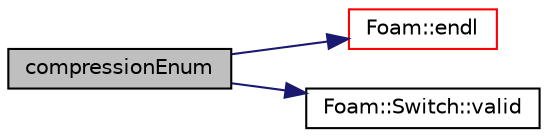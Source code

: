 digraph "compressionEnum"
{
  bgcolor="transparent";
  edge [fontname="Helvetica",fontsize="10",labelfontname="Helvetica",labelfontsize="10"];
  node [fontname="Helvetica",fontsize="10",shape=record];
  rankdir="LR";
  Node33164 [label="compressionEnum",height=0.2,width=0.4,color="black", fillcolor="grey75", style="filled", fontcolor="black"];
  Node33164 -> Node33165 [color="midnightblue",fontsize="10",style="solid",fontname="Helvetica"];
  Node33165 [label="Foam::endl",height=0.2,width=0.4,color="red",URL="$a21851.html#a2db8fe02a0d3909e9351bb4275b23ce4",tooltip="Add newline and flush stream. "];
  Node33164 -> Node33167 [color="midnightblue",fontsize="10",style="solid",fontname="Helvetica"];
  Node33167 [label="Foam::Switch::valid",height=0.2,width=0.4,color="black",URL="$a28781.html#a315419f26d3c59fa143b49b90a019049",tooltip="Return true if the Switch has a valid value. "];
}

